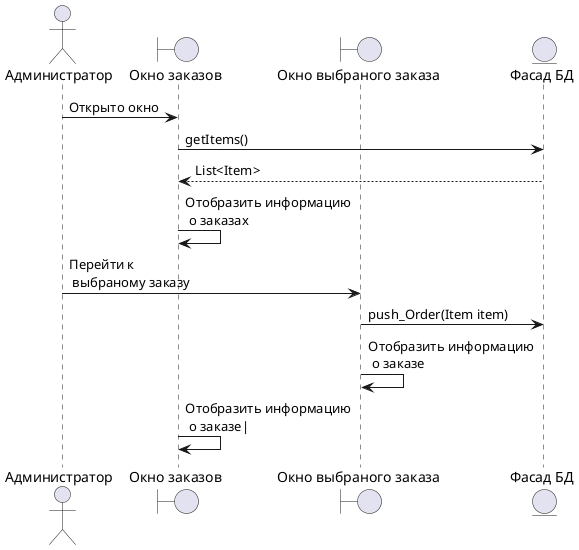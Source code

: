 @startuml Диаграмма последовательности отправления заказа+

actor Admin as "Администратор"

boundary item_list as "Окно заказов"
boundary selected_order_window as "Окно выбраного заказа"

entity facade as "Фасад БД"

Admin -> item_list : Открыто окно

item_list -> facade : getItems()
facade --> item_list : List<Item>
item_list->item_list: Отобразить информацию \n о заказах

Admin -> selected_order_window : Перейти к \n выбраному заказу

selected_order_window->facade : push_Order(Item item)
selected_order_window->selected_order_window: Отобразить информацию \n о заказе
item_list -> item_list : Отобразить информацию \n о заказе| 

@enduml
